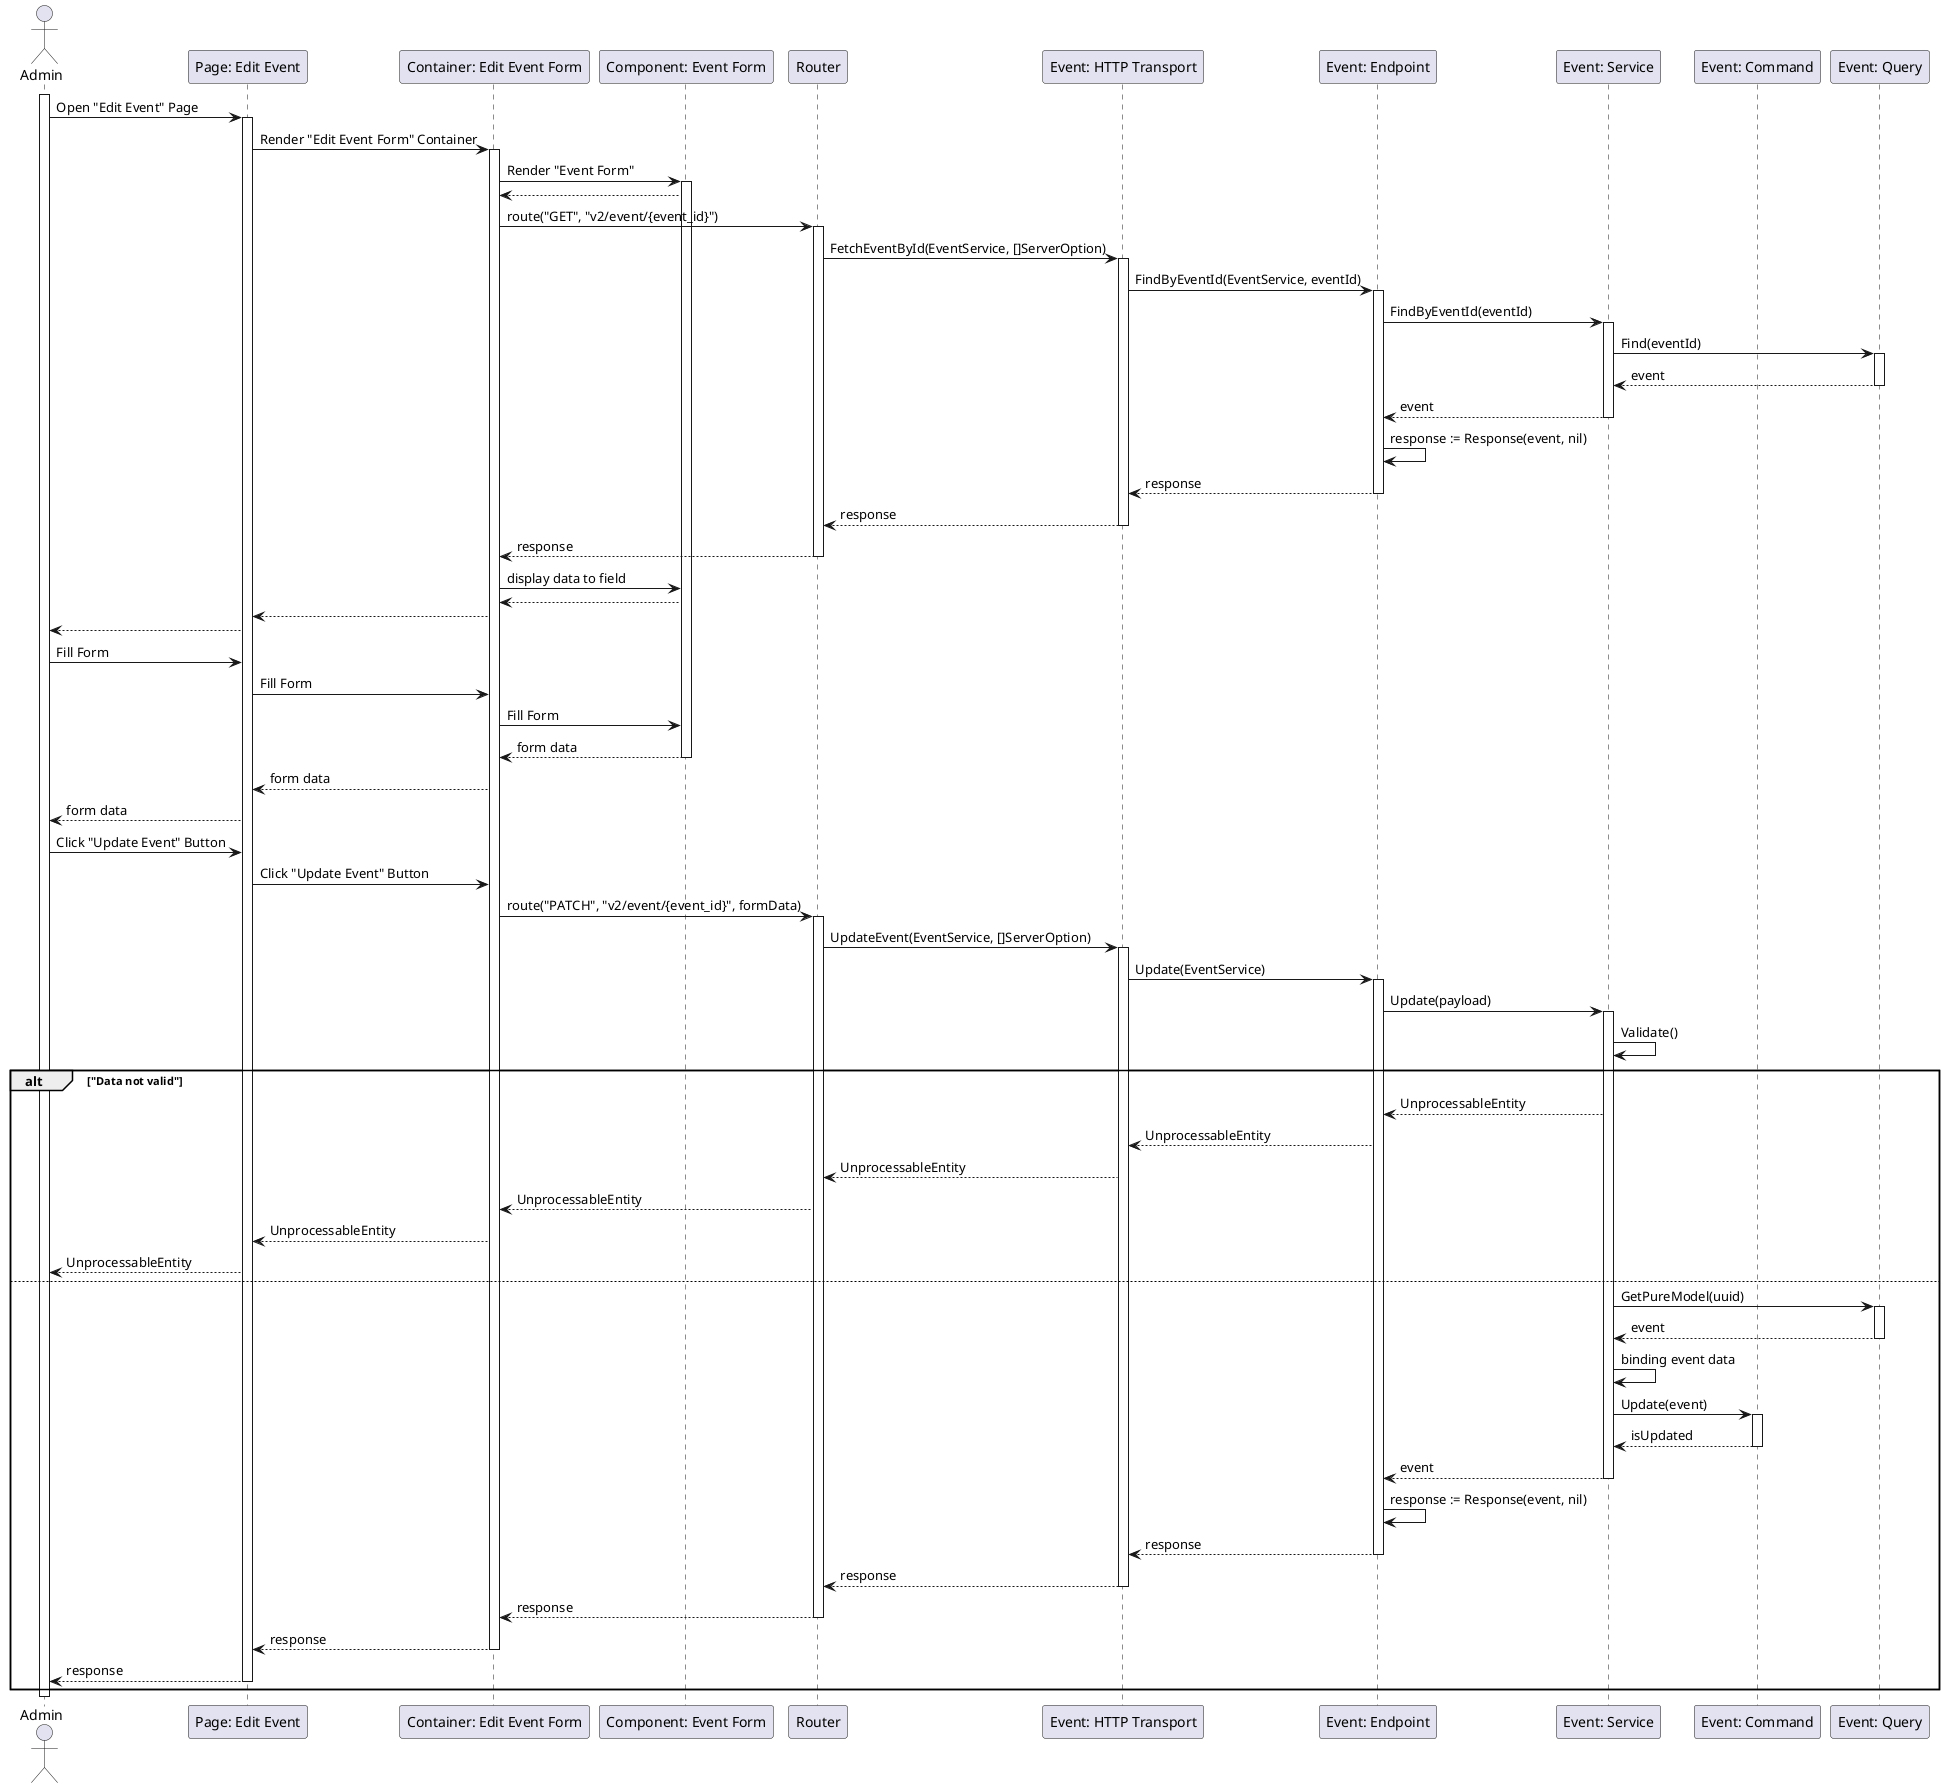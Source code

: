 @startuml UpdateEvent

actor Admin
participant "Page: Edit Event" as EditEventPage
participant "Container: Edit Event Form" as EditEventFormContainer
participant "Component: Event Form" as EventForm
participant "Router" as Router
participant "Event: HTTP Transport" as EventHTTPTransport
participant "Event: Endpoint" as EventEndpoint
participant "Event: Service" as EventService
participant "Event: Command" as EventCommand
participant "Event: Query" as EventQuery

activate Admin

Admin->EditEventPage: Open "Edit Event" Page
activate EditEventPage
EditEventPage->EditEventFormContainer: Render "Edit Event Form" Container
activate EditEventFormContainer
EditEventFormContainer->EventForm: Render "Event Form"
activate EventForm
EventForm-->EditEventFormContainer
EditEventFormContainer->Router: route("GET", "v2/event/{event_id}")
activate Router
Router->EventHTTPTransport: FetchEventById(EventService, []ServerOption)
activate EventHTTPTransport
EventHTTPTransport->EventEndpoint: FindByEventId(EventService, eventId)
activate EventEndpoint
EventEndpoint->EventService: FindByEventId(eventId)
activate EventService
EventService->EventQuery: Find(eventId)
activate EventQuery
EventQuery-->EventService: event
deactivate EventQuery
EventService-->EventEndpoint: event
deactivate EventService
EventEndpoint->EventEndpoint: response := Response(event, nil)
EventEndpoint-->EventHTTPTransport: response
deactivate EventEndpoint
EventHTTPTransport-->Router: response
deactivate EventHTTPTransport
Router-->EditEventFormContainer: response
deactivate Router
EditEventFormContainer->EventForm: display data to field
EventForm-->EditEventFormContainer
EditEventFormContainer-->EditEventPage
EditEventPage-->Admin

Admin->EditEventPage: Fill Form
EditEventPage->EditEventFormContainer: Fill Form
EditEventFormContainer->EventForm: Fill Form
EventForm-->EditEventFormContainer: form data
deactivate EventForm
EditEventFormContainer-->EditEventPage: form data
EditEventPage-->Admin: form data

Admin->EditEventPage: Click "Update Event" Button
EditEventPage->EditEventFormContainer: Click "Update Event" Button
EditEventFormContainer->Router: route("PATCH", "v2/event/{event_id}", formData)
activate Router
Router->EventHTTPTransport: UpdateEvent(EventService, []ServerOption)
activate EventHTTPTransport
EventHTTPTransport->EventEndpoint: Update(EventService)
activate EventEndpoint
EventEndpoint->EventService: Update(payload)
activate EventService
EventService->EventService: Validate()

alt "Data not valid"
    EventService-->EventEndpoint: UnprocessableEntity
    EventEndpoint-->EventHTTPTransport: UnprocessableEntity
    EventHTTPTransport-->Router: UnprocessableEntity
    Router-->EditEventFormContainer: UnprocessableEntity
    EditEventFormContainer-->EditEventPage: UnprocessableEntity
    EditEventPage-->Admin: UnprocessableEntity
else
    EventService->EventQuery: GetPureModel(uuid)
    activate EventQuery
    EventQuery-->EventService: event
    deactivate EventQuery
    EventService->EventService: binding event data
    EventService->EventCommand: Update(event)
    activate EventCommand
    EventCommand-->EventService: isUpdated
    deactivate EventCommand
    EventService-->EventEndpoint: event
    deactivate EventService
    EventEndpoint->EventEndpoint: response := Response(event, nil)
    EventEndpoint-->EventHTTPTransport: response
    deactivate EventEndpoint
    EventHTTPTransport-->Router: response
    deactivate EventHTTPTransport
    Router-->EditEventFormContainer: response
    deactivate Router
    EditEventFormContainer-->EditEventPage: response
    deactivate EditEventFormContainer
    EditEventPage-->Admin: response
    deactivate EditEventPage
end

deactivate Admin

@enduml